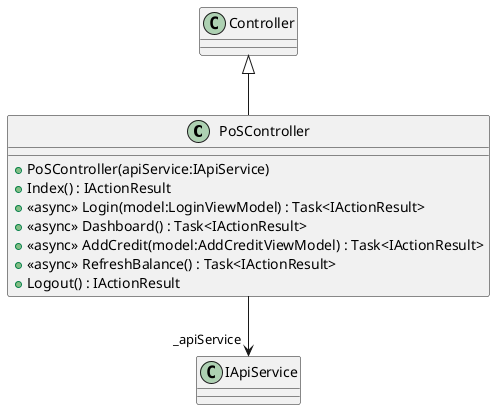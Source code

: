 @startuml
class PoSController {
    + PoSController(apiService:IApiService)
    + Index() : IActionResult
    + <<async>> Login(model:LoginViewModel) : Task<IActionResult>
    + <<async>> Dashboard() : Task<IActionResult>
    + <<async>> AddCredit(model:AddCreditViewModel) : Task<IActionResult>
    + <<async>> RefreshBalance() : Task<IActionResult>
    + Logout() : IActionResult
}
Controller <|-- PoSController
PoSController --> "_apiService" IApiService
@enduml
